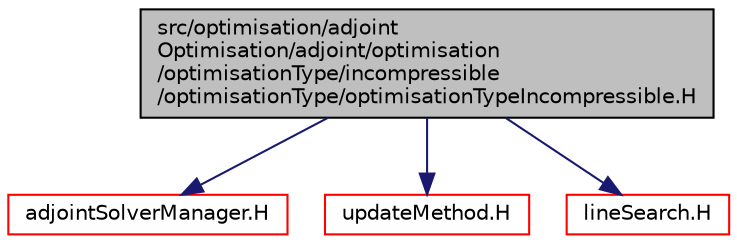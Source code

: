 digraph "src/optimisation/adjointOptimisation/adjoint/optimisation/optimisationType/incompressible/optimisationType/optimisationTypeIncompressible.H"
{
  bgcolor="transparent";
  edge [fontname="Helvetica",fontsize="10",labelfontname="Helvetica",labelfontsize="10"];
  node [fontname="Helvetica",fontsize="10",shape=record];
  Node1 [label="src/optimisation/adjoint\lOptimisation/adjoint/optimisation\l/optimisationType/incompressible\l/optimisationType/optimisationTypeIncompressible.H",height=0.2,width=0.4,color="black", fillcolor="grey75", style="filled" fontcolor="black"];
  Node1 -> Node2 [color="midnightblue",fontsize="10",style="solid",fontname="Helvetica"];
  Node2 [label="adjointSolverManager.H",height=0.2,width=0.4,color="red",URL="$adjointSolverManager_8H.html"];
  Node1 -> Node3 [color="midnightblue",fontsize="10",style="solid",fontname="Helvetica"];
  Node3 [label="updateMethod.H",height=0.2,width=0.4,color="red",URL="$updateMethod_8H.html"];
  Node1 -> Node4 [color="midnightblue",fontsize="10",style="solid",fontname="Helvetica"];
  Node4 [label="lineSearch.H",height=0.2,width=0.4,color="red",URL="$lineSearch_8H.html"];
}
